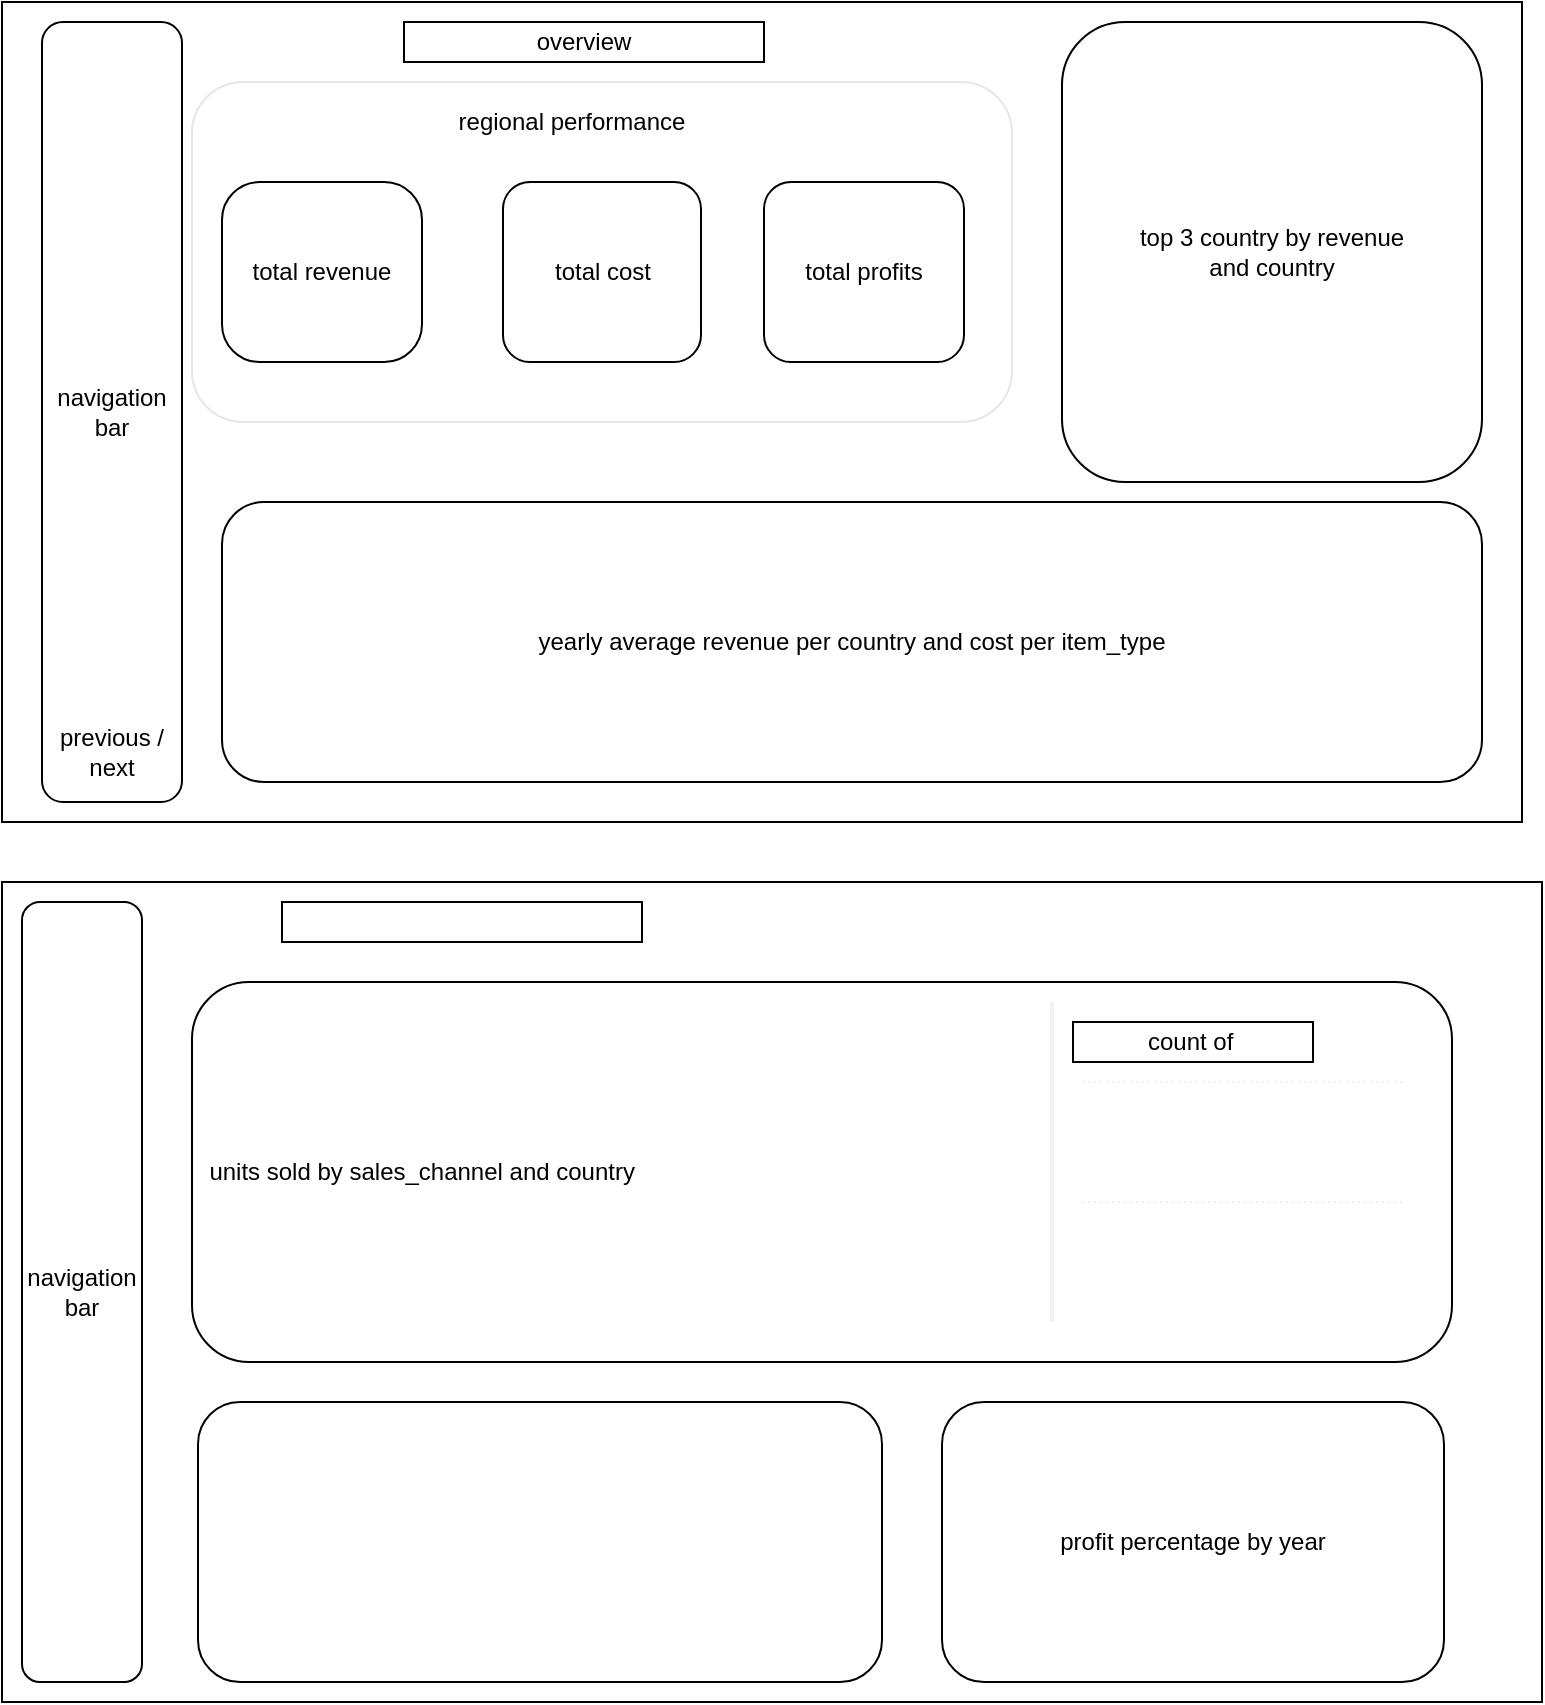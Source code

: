 <mxfile version="21.2.2" type="github">
  <diagram name="Page-1" id="SHoy8_nxIygTcBHp7UH4">
    <mxGraphModel dx="880" dy="452" grid="1" gridSize="10" guides="1" tooltips="1" connect="1" arrows="1" fold="1" page="1" pageScale="1" pageWidth="827" pageHeight="1169" math="0" shadow="0">
      <root>
        <mxCell id="0" />
        <mxCell id="1" parent="0" />
        <mxCell id="HxIWHDCGIG-U7nqKy6Yv-1" value="" style="rounded=0;whiteSpace=wrap;html=1;" parent="1" vertex="1">
          <mxGeometry x="20" y="30" width="760" height="410" as="geometry" />
        </mxCell>
        <mxCell id="HxIWHDCGIG-U7nqKy6Yv-2" value="navigation bar" style="rounded=1;whiteSpace=wrap;html=1;" parent="1" vertex="1">
          <mxGeometry x="40" y="40" width="70" height="390" as="geometry" />
        </mxCell>
        <mxCell id="HxIWHDCGIG-U7nqKy6Yv-4" value="overview" style="whiteSpace=wrap;html=1;" parent="1" vertex="1">
          <mxGeometry x="221" y="40" width="180" height="20" as="geometry" />
        </mxCell>
        <mxCell id="HxIWHDCGIG-U7nqKy6Yv-9" value="previous /&lt;br&gt;next" style="text;strokeColor=none;align=center;fillColor=none;html=1;verticalAlign=middle;whiteSpace=wrap;rounded=0;" parent="1" vertex="1">
          <mxGeometry x="45" y="390" width="60" height="30" as="geometry" />
        </mxCell>
        <mxCell id="HxIWHDCGIG-U7nqKy6Yv-17" value="top 3 country by revenue&lt;br&gt;and country" style="rounded=1;whiteSpace=wrap;html=1;" parent="1" vertex="1">
          <mxGeometry x="550" y="40" width="210" height="230" as="geometry" />
        </mxCell>
        <mxCell id="HxIWHDCGIG-U7nqKy6Yv-18" value="yearly average revenue per country and cost per item_type" style="rounded=1;whiteSpace=wrap;html=1;" parent="1" vertex="1">
          <mxGeometry x="130" y="280" width="630" height="140" as="geometry" />
        </mxCell>
        <mxCell id="HxIWHDCGIG-U7nqKy6Yv-20" value="" style="rounded=1;whiteSpace=wrap;html=1;strokeColor=#E6E6E6;" parent="1" vertex="1">
          <mxGeometry x="115" y="70" width="410" height="170" as="geometry" />
        </mxCell>
        <mxCell id="HxIWHDCGIG-U7nqKy6Yv-21" value="" style="rounded=0;whiteSpace=wrap;html=1;" parent="1" vertex="1">
          <mxGeometry x="20" y="470" width="770" height="410" as="geometry" />
        </mxCell>
        <mxCell id="HxIWHDCGIG-U7nqKy6Yv-23" value="navigation bar" style="rounded=1;whiteSpace=wrap;html=1;" parent="1" vertex="1">
          <mxGeometry x="30" y="480" width="60" height="390" as="geometry" />
        </mxCell>
        <mxCell id="HxIWHDCGIG-U7nqKy6Yv-24" value="&lt;div style=&quot;&quot;&gt;&lt;span style=&quot;background-color: initial;&quot;&gt;&lt;span style=&quot;white-space: pre;&quot;&gt;	&lt;/span&gt;&lt;span style=&quot;white-space: pre;&quot;&gt;	&lt;/span&gt;units sold by sales_channel and country&lt;/span&gt;&lt;/div&gt;" style="rounded=1;whiteSpace=wrap;html=1;align=left;" parent="1" vertex="1">
          <mxGeometry x="115" y="520" width="630" height="190" as="geometry" />
        </mxCell>
        <mxCell id="HxIWHDCGIG-U7nqKy6Yv-25" value="" style="rounded=1;whiteSpace=wrap;html=1;" parent="1" vertex="1">
          <mxGeometry x="118" y="730" width="342" height="140" as="geometry" />
        </mxCell>
        <mxCell id="HxIWHDCGIG-U7nqKy6Yv-26" value="profit percentage by year" style="rounded=1;whiteSpace=wrap;html=1;" parent="1" vertex="1">
          <mxGeometry x="490" y="730" width="251" height="140" as="geometry" />
        </mxCell>
        <mxCell id="HxIWHDCGIG-U7nqKy6Yv-36" value="" style="endArrow=none;html=1;rounded=0;dashed=1;dashPattern=1 2;strokeColor=#F0F0F0;" parent="1" edge="1">
          <mxGeometry relative="1" as="geometry">
            <mxPoint x="560" y="570" as="sourcePoint" />
            <mxPoint x="720" y="570" as="targetPoint" />
          </mxGeometry>
        </mxCell>
        <mxCell id="HxIWHDCGIG-U7nqKy6Yv-38" value="" style="endArrow=none;html=1;rounded=0;dashed=1;dashPattern=1 2;strokeColor=#EDEDED;" parent="1" edge="1">
          <mxGeometry relative="1" as="geometry">
            <mxPoint x="560" y="630" as="sourcePoint" />
            <mxPoint x="720" y="630" as="targetPoint" />
          </mxGeometry>
        </mxCell>
        <mxCell id="HxIWHDCGIG-U7nqKy6Yv-27" value="" style="line;strokeWidth=2;direction=south;html=1;strokeColor=#F2F2F2;" parent="1" vertex="1">
          <mxGeometry x="540" y="530" width="10" height="160" as="geometry" />
        </mxCell>
        <mxCell id="HxIWHDCGIG-U7nqKy6Yv-40" value="" style="rounded=0;whiteSpace=wrap;html=1;" parent="1" vertex="1">
          <mxGeometry x="160" y="480" width="180" height="20" as="geometry" />
        </mxCell>
        <mxCell id="TaAh5s1xqCdSAQQK6Izi-1" value="total revenue" style="rounded=1;whiteSpace=wrap;html=1;arcSize=21;" vertex="1" parent="1">
          <mxGeometry x="130" y="120" width="100" height="90" as="geometry" />
        </mxCell>
        <mxCell id="TaAh5s1xqCdSAQQK6Izi-2" value="total cost" style="rounded=1;whiteSpace=wrap;html=1;" vertex="1" parent="1">
          <mxGeometry x="270.5" y="120" width="99" height="90" as="geometry" />
        </mxCell>
        <mxCell id="TaAh5s1xqCdSAQQK6Izi-3" value="total profits" style="rounded=1;whiteSpace=wrap;html=1;" vertex="1" parent="1">
          <mxGeometry x="401" y="120" width="100" height="90" as="geometry" />
        </mxCell>
        <mxCell id="TaAh5s1xqCdSAQQK6Izi-4" value="regional performance" style="rounded=0;whiteSpace=wrap;html=1;strokeColor=#FFFFFF;" vertex="1" parent="1">
          <mxGeometry x="220" y="80" width="170" height="20" as="geometry" />
        </mxCell>
        <mxCell id="TaAh5s1xqCdSAQQK6Izi-5" value="count of&amp;nbsp;" style="rounded=0;whiteSpace=wrap;html=1;" vertex="1" parent="1">
          <mxGeometry x="555.5" y="540" width="120" height="20" as="geometry" />
        </mxCell>
      </root>
    </mxGraphModel>
  </diagram>
</mxfile>
